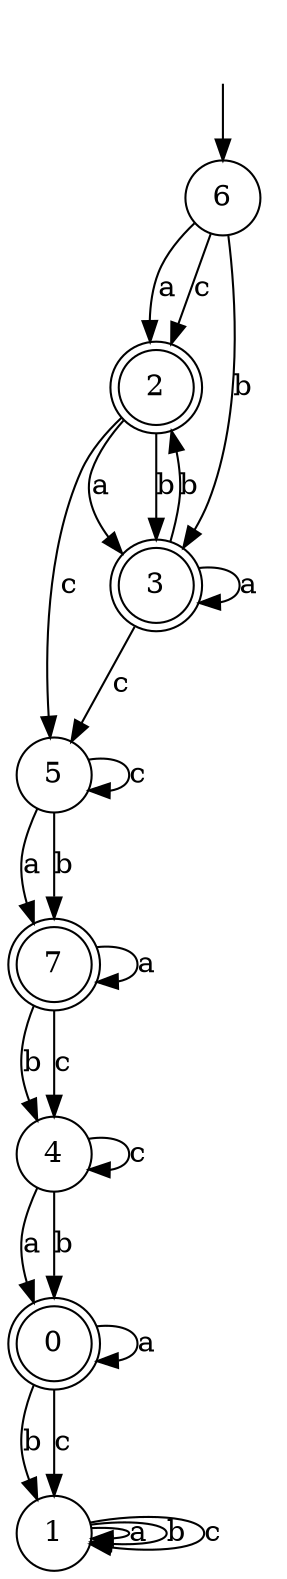 digraph g {
__start [label=""shape=none]
	6[shape="circle" label="6"]
	0[shape="doublecircle" label="0"]
	1[shape="circle" label="1"]
	2[shape="doublecircle" label="2"]
	3[shape="doublecircle" label="3"]
	4[shape="circle" label="4"]
	5[shape="circle" label="5"]
	7[shape="doublecircle" label="7"]

__start -> 6
	0 -> 0 [label="a"]
	0 -> 1 [label="b"]
	0 -> 1 [label="c"]
	1 -> 1 [label="a"]
	1 -> 1 [label="b"]
	1 -> 1 [label="c"]
	2 -> 3 [label="a"]
	2 -> 3 [label="b"]
	2 -> 5 [label="c"]
	3 -> 3 [label="a"]
	3 -> 2 [label="b"]
	3 -> 5 [label="c"]
	4 -> 0 [label="a"]
	4 -> 0 [label="b"]
	4 -> 4 [label="c"]
	5 -> 7 [label="a"]
	5 -> 7 [label="b"]
	5 -> 5 [label="c"]
	6 -> 2 [label="a"]
	6 -> 3 [label="b"]
	6 -> 2 [label="c"]
	7 -> 7 [label="a"]
	7 -> 4 [label="b"]
	7 -> 4 [label="c"]
}

